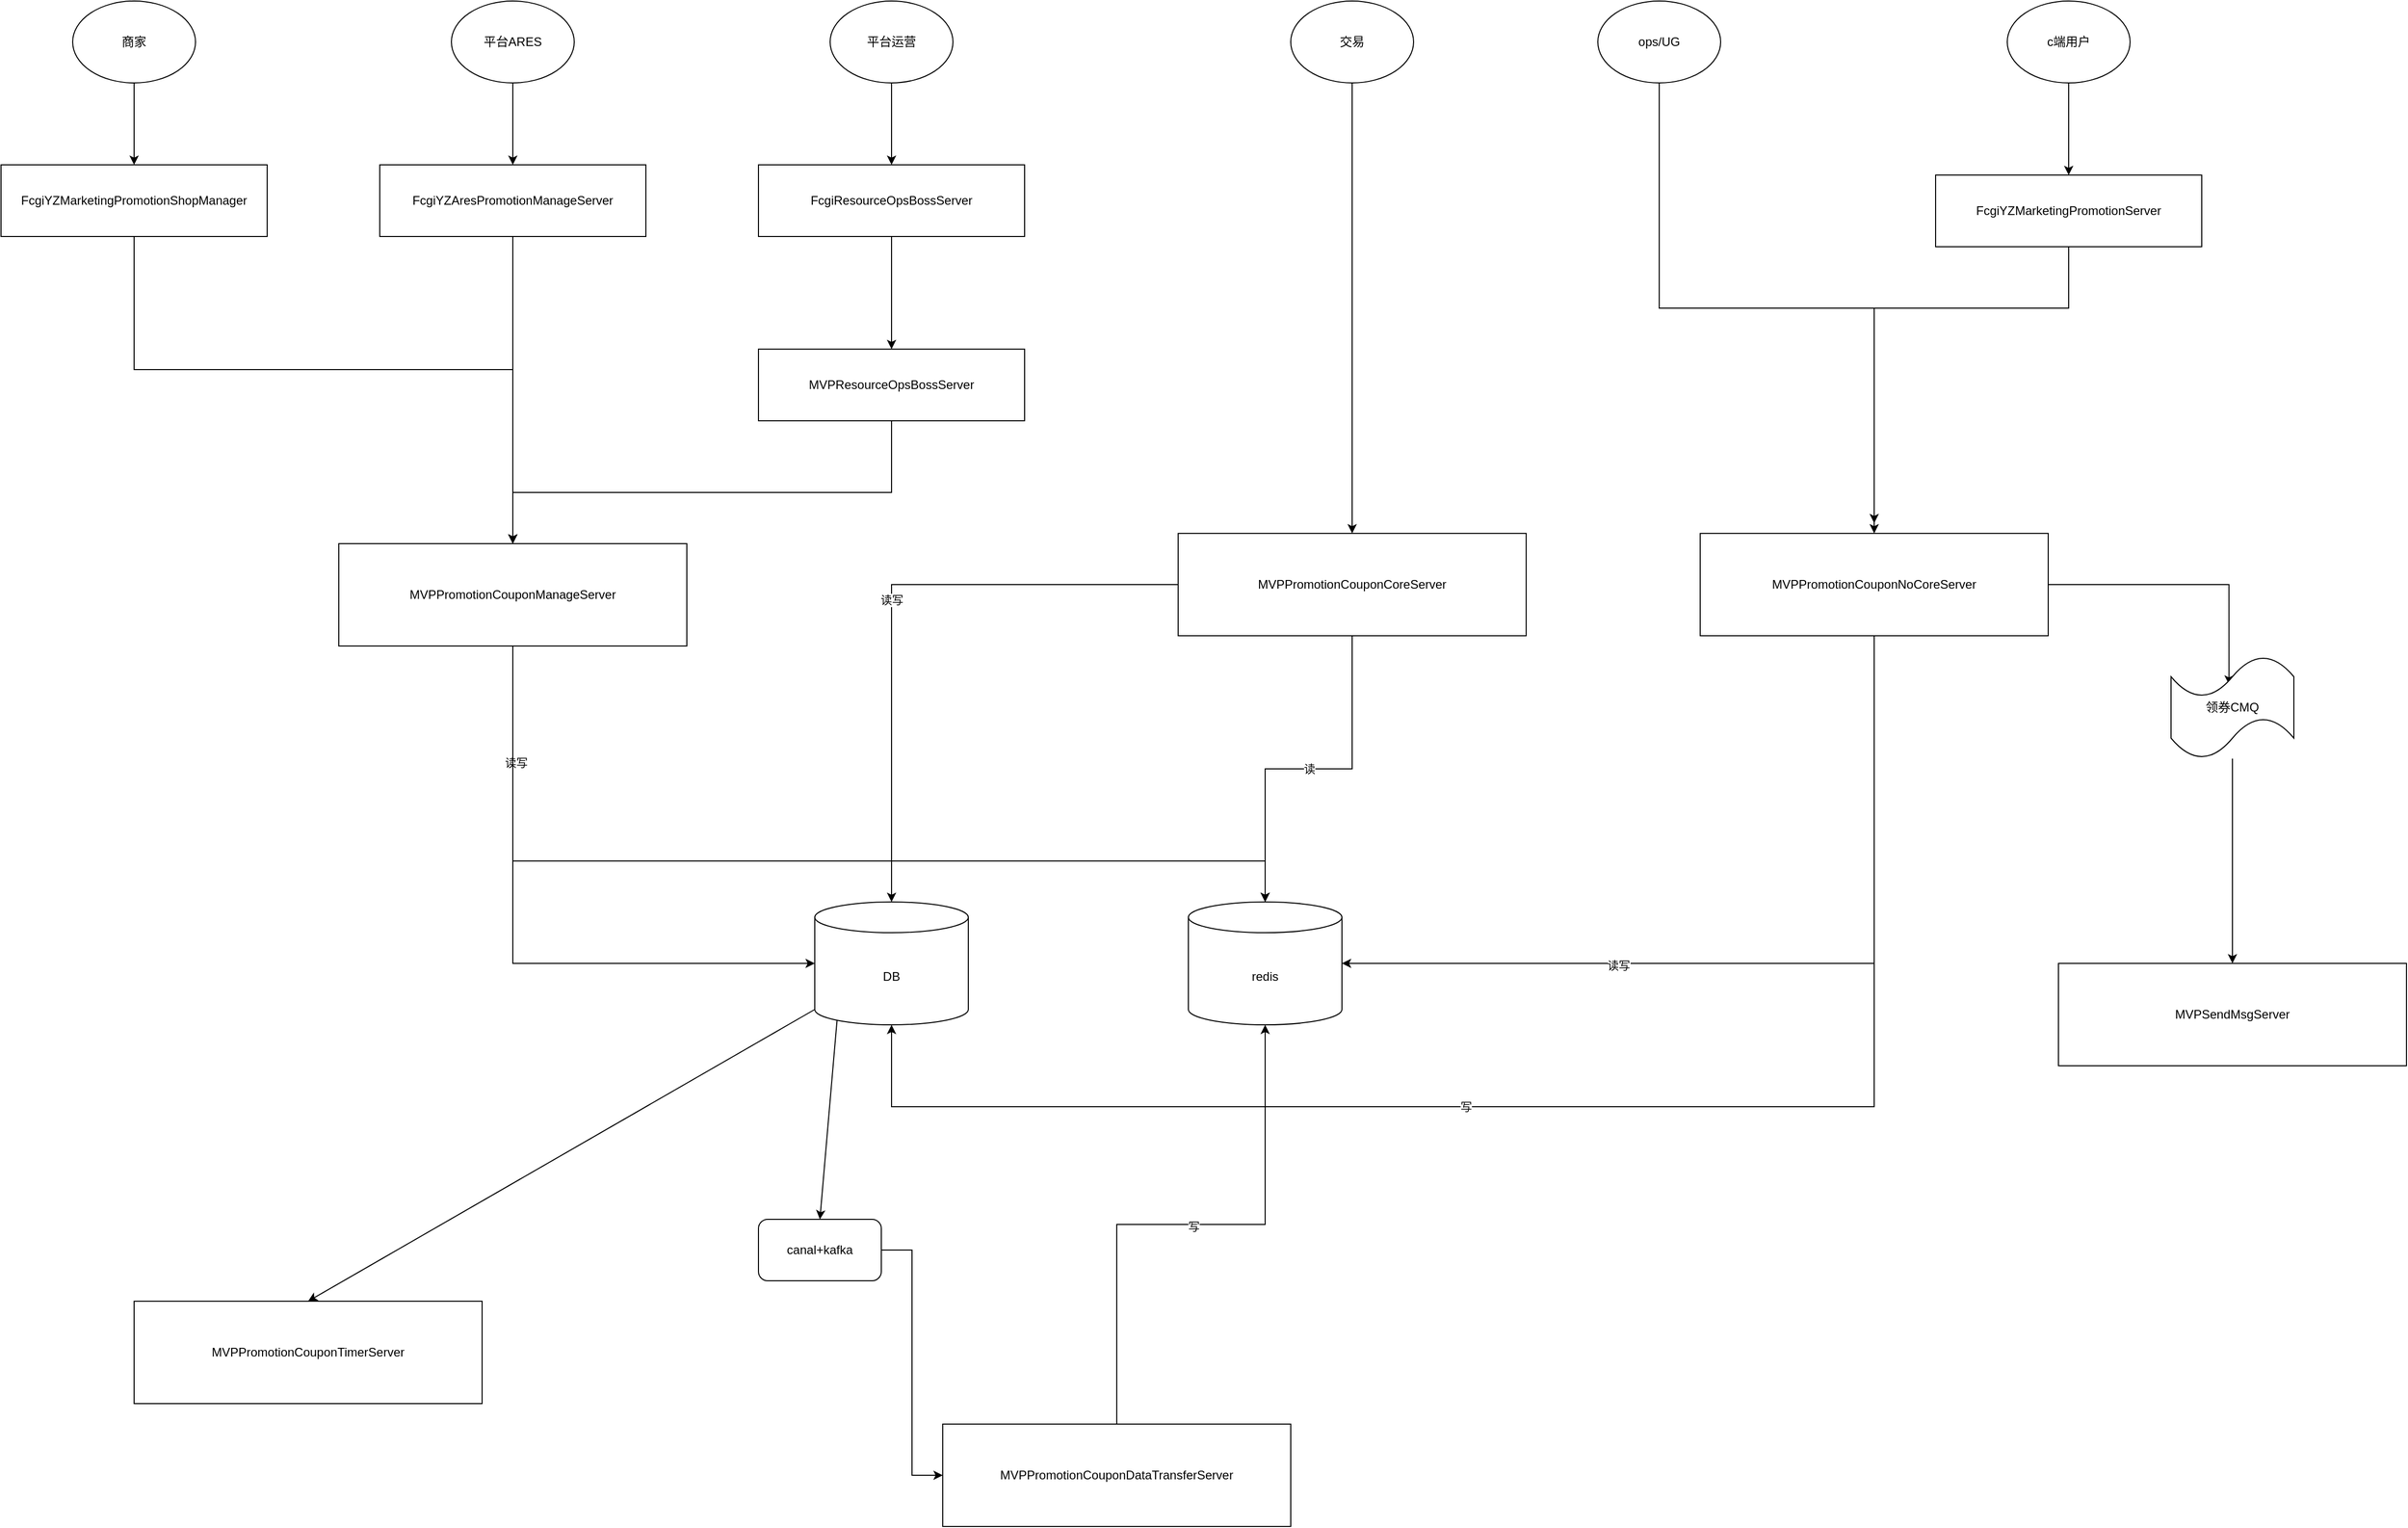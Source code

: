 <mxfile version="13.10.2" type="github">
  <diagram id="S-bVbZPN4BbvwkYWqwxk" name="Page-1">
    <mxGraphModel dx="5992" dy="3997" grid="1" gridSize="10" guides="1" tooltips="1" connect="1" arrows="1" fold="1" page="1" pageScale="1" pageWidth="827" pageHeight="1169" math="0" shadow="0">
      <root>
        <mxCell id="0" />
        <mxCell id="1" parent="0" />
        <mxCell id="nj5AoO-MpNhm7gpovx_Y-46" style="edgeStyle=orthogonalEdgeStyle;rounded=0;orthogonalLoop=1;jettySize=auto;html=1;" edge="1" parent="1" source="nj5AoO-MpNhm7gpovx_Y-2" target="nj5AoO-MpNhm7gpovx_Y-3">
          <mxGeometry relative="1" as="geometry" />
        </mxCell>
        <mxCell id="nj5AoO-MpNhm7gpovx_Y-2" value="FcgiResourceOpsBossServer" style="rounded=0;whiteSpace=wrap;html=1;" vertex="1" parent="1">
          <mxGeometry x="440" width="260" height="70" as="geometry" />
        </mxCell>
        <mxCell id="nj5AoO-MpNhm7gpovx_Y-49" style="edgeStyle=orthogonalEdgeStyle;rounded=0;orthogonalLoop=1;jettySize=auto;html=1;" edge="1" parent="1" source="nj5AoO-MpNhm7gpovx_Y-3">
          <mxGeometry relative="1" as="geometry">
            <mxPoint x="200" y="370" as="targetPoint" />
            <Array as="points">
              <mxPoint x="570" y="320" />
              <mxPoint x="200" y="320" />
            </Array>
          </mxGeometry>
        </mxCell>
        <mxCell id="nj5AoO-MpNhm7gpovx_Y-3" value="MVPResourceOpsBossServer" style="rounded=0;whiteSpace=wrap;html=1;" vertex="1" parent="1">
          <mxGeometry x="440" y="180" width="260" height="70" as="geometry" />
        </mxCell>
        <mxCell id="nj5AoO-MpNhm7gpovx_Y-23" style="edgeStyle=orthogonalEdgeStyle;rounded=0;orthogonalLoop=1;jettySize=auto;html=1;" edge="1" parent="1" source="nj5AoO-MpNhm7gpovx_Y-5" target="nj5AoO-MpNhm7gpovx_Y-21">
          <mxGeometry relative="1" as="geometry">
            <Array as="points">
              <mxPoint x="200" y="780" />
            </Array>
          </mxGeometry>
        </mxCell>
        <mxCell id="nj5AoO-MpNhm7gpovx_Y-27" value="读写" style="edgeLabel;html=1;align=center;verticalAlign=middle;resizable=0;points=[];" vertex="1" connectable="0" parent="nj5AoO-MpNhm7gpovx_Y-23">
          <mxGeometry x="-0.623" y="3" relative="1" as="geometry">
            <mxPoint as="offset" />
          </mxGeometry>
        </mxCell>
        <mxCell id="nj5AoO-MpNhm7gpovx_Y-28" style="edgeStyle=orthogonalEdgeStyle;rounded=0;orthogonalLoop=1;jettySize=auto;html=1;" edge="1" parent="1" source="nj5AoO-MpNhm7gpovx_Y-5" target="nj5AoO-MpNhm7gpovx_Y-22">
          <mxGeometry relative="1" as="geometry">
            <Array as="points">
              <mxPoint x="200" y="680" />
              <mxPoint x="935" y="680" />
            </Array>
          </mxGeometry>
        </mxCell>
        <mxCell id="nj5AoO-MpNhm7gpovx_Y-5" value="MVPPromotionCouponManageServer" style="rounded=0;whiteSpace=wrap;html=1;" vertex="1" parent="1">
          <mxGeometry x="30" y="370" width="340" height="100" as="geometry" />
        </mxCell>
        <mxCell id="nj5AoO-MpNhm7gpovx_Y-29" value="读写" style="edgeStyle=orthogonalEdgeStyle;rounded=0;orthogonalLoop=1;jettySize=auto;html=1;" edge="1" parent="1" source="nj5AoO-MpNhm7gpovx_Y-8" target="nj5AoO-MpNhm7gpovx_Y-21">
          <mxGeometry relative="1" as="geometry" />
        </mxCell>
        <mxCell id="nj5AoO-MpNhm7gpovx_Y-30" value="读" style="edgeStyle=orthogonalEdgeStyle;rounded=0;orthogonalLoop=1;jettySize=auto;html=1;" edge="1" parent="1" source="nj5AoO-MpNhm7gpovx_Y-8" target="nj5AoO-MpNhm7gpovx_Y-22">
          <mxGeometry relative="1" as="geometry" />
        </mxCell>
        <mxCell id="nj5AoO-MpNhm7gpovx_Y-8" value="MVPPromotionCouponCoreServer" style="rounded=0;whiteSpace=wrap;html=1;" vertex="1" parent="1">
          <mxGeometry x="850" y="360" width="340" height="100" as="geometry" />
        </mxCell>
        <mxCell id="nj5AoO-MpNhm7gpovx_Y-50" style="edgeStyle=orthogonalEdgeStyle;rounded=0;orthogonalLoop=1;jettySize=auto;html=1;entryX=0.5;entryY=0;entryDx=0;entryDy=0;" edge="1" parent="1" source="nj5AoO-MpNhm7gpovx_Y-9" target="nj5AoO-MpNhm7gpovx_Y-8">
          <mxGeometry relative="1" as="geometry" />
        </mxCell>
        <mxCell id="nj5AoO-MpNhm7gpovx_Y-9" value="交易" style="ellipse;whiteSpace=wrap;html=1;" vertex="1" parent="1">
          <mxGeometry x="960" y="-160" width="120" height="80" as="geometry" />
        </mxCell>
        <mxCell id="nj5AoO-MpNhm7gpovx_Y-45" style="edgeStyle=orthogonalEdgeStyle;rounded=0;orthogonalLoop=1;jettySize=auto;html=1;" edge="1" parent="1" source="nj5AoO-MpNhm7gpovx_Y-11" target="nj5AoO-MpNhm7gpovx_Y-2">
          <mxGeometry relative="1" as="geometry" />
        </mxCell>
        <mxCell id="nj5AoO-MpNhm7gpovx_Y-11" value="平台运营" style="ellipse;whiteSpace=wrap;html=1;" vertex="1" parent="1">
          <mxGeometry x="510" y="-160" width="120" height="80" as="geometry" />
        </mxCell>
        <mxCell id="nj5AoO-MpNhm7gpovx_Y-44" style="edgeStyle=orthogonalEdgeStyle;rounded=0;orthogonalLoop=1;jettySize=auto;html=1;entryX=0.5;entryY=0;entryDx=0;entryDy=0;" edge="1" parent="1" source="nj5AoO-MpNhm7gpovx_Y-12" target="nj5AoO-MpNhm7gpovx_Y-16">
          <mxGeometry relative="1" as="geometry" />
        </mxCell>
        <mxCell id="nj5AoO-MpNhm7gpovx_Y-12" value="平台ARES" style="ellipse;whiteSpace=wrap;html=1;" vertex="1" parent="1">
          <mxGeometry x="140" y="-160" width="120" height="80" as="geometry" />
        </mxCell>
        <mxCell id="nj5AoO-MpNhm7gpovx_Y-48" style="edgeStyle=orthogonalEdgeStyle;rounded=0;orthogonalLoop=1;jettySize=auto;html=1;entryX=0.5;entryY=0;entryDx=0;entryDy=0;" edge="1" parent="1" source="nj5AoO-MpNhm7gpovx_Y-13" target="nj5AoO-MpNhm7gpovx_Y-5">
          <mxGeometry relative="1" as="geometry">
            <Array as="points">
              <mxPoint x="-170" y="200" />
              <mxPoint x="200" y="200" />
            </Array>
          </mxGeometry>
        </mxCell>
        <mxCell id="nj5AoO-MpNhm7gpovx_Y-13" value="FcgiYZMarketingPromotionShopManager" style="rounded=0;whiteSpace=wrap;html=1;" vertex="1" parent="1">
          <mxGeometry x="-300" width="260" height="70" as="geometry" />
        </mxCell>
        <mxCell id="nj5AoO-MpNhm7gpovx_Y-51" style="edgeStyle=orthogonalEdgeStyle;rounded=0;orthogonalLoop=1;jettySize=auto;html=1;" edge="1" parent="1" source="nj5AoO-MpNhm7gpovx_Y-15" target="nj5AoO-MpNhm7gpovx_Y-18">
          <mxGeometry relative="1" as="geometry" />
        </mxCell>
        <mxCell id="nj5AoO-MpNhm7gpovx_Y-15" value="ops/UG" style="ellipse;whiteSpace=wrap;html=1;" vertex="1" parent="1">
          <mxGeometry x="1260" y="-160" width="120" height="80" as="geometry" />
        </mxCell>
        <mxCell id="nj5AoO-MpNhm7gpovx_Y-47" style="edgeStyle=orthogonalEdgeStyle;rounded=0;orthogonalLoop=1;jettySize=auto;html=1;entryX=0.5;entryY=0;entryDx=0;entryDy=0;" edge="1" parent="1" source="nj5AoO-MpNhm7gpovx_Y-16" target="nj5AoO-MpNhm7gpovx_Y-5">
          <mxGeometry relative="1" as="geometry" />
        </mxCell>
        <mxCell id="nj5AoO-MpNhm7gpovx_Y-16" value="FcgiYZAresPromotionManageServer" style="rounded=0;whiteSpace=wrap;html=1;" vertex="1" parent="1">
          <mxGeometry x="70" width="260" height="70" as="geometry" />
        </mxCell>
        <mxCell id="nj5AoO-MpNhm7gpovx_Y-43" style="edgeStyle=orthogonalEdgeStyle;rounded=0;orthogonalLoop=1;jettySize=auto;html=1;" edge="1" parent="1" source="nj5AoO-MpNhm7gpovx_Y-17" target="nj5AoO-MpNhm7gpovx_Y-13">
          <mxGeometry relative="1" as="geometry" />
        </mxCell>
        <mxCell id="nj5AoO-MpNhm7gpovx_Y-17" value="商家" style="ellipse;whiteSpace=wrap;html=1;" vertex="1" parent="1">
          <mxGeometry x="-230" y="-160" width="120" height="80" as="geometry" />
        </mxCell>
        <mxCell id="nj5AoO-MpNhm7gpovx_Y-31" style="edgeStyle=orthogonalEdgeStyle;rounded=0;orthogonalLoop=1;jettySize=auto;html=1;" edge="1" parent="1" source="nj5AoO-MpNhm7gpovx_Y-18" target="nj5AoO-MpNhm7gpovx_Y-21">
          <mxGeometry relative="1" as="geometry">
            <Array as="points">
              <mxPoint x="1530" y="920" />
              <mxPoint x="570" y="920" />
            </Array>
          </mxGeometry>
        </mxCell>
        <mxCell id="nj5AoO-MpNhm7gpovx_Y-32" value="写" style="edgeLabel;html=1;align=center;verticalAlign=middle;resizable=0;points=[];" vertex="1" connectable="0" parent="nj5AoO-MpNhm7gpovx_Y-31">
          <mxGeometry x="0.145" relative="1" as="geometry">
            <mxPoint as="offset" />
          </mxGeometry>
        </mxCell>
        <mxCell id="nj5AoO-MpNhm7gpovx_Y-33" style="edgeStyle=orthogonalEdgeStyle;rounded=0;orthogonalLoop=1;jettySize=auto;html=1;" edge="1" parent="1" source="nj5AoO-MpNhm7gpovx_Y-18" target="nj5AoO-MpNhm7gpovx_Y-22">
          <mxGeometry relative="1" as="geometry">
            <Array as="points">
              <mxPoint x="1530" y="780" />
            </Array>
          </mxGeometry>
        </mxCell>
        <mxCell id="nj5AoO-MpNhm7gpovx_Y-34" value="读写" style="edgeLabel;html=1;align=center;verticalAlign=middle;resizable=0;points=[];" vertex="1" connectable="0" parent="nj5AoO-MpNhm7gpovx_Y-33">
          <mxGeometry x="0.357" y="2" relative="1" as="geometry">
            <mxPoint as="offset" />
          </mxGeometry>
        </mxCell>
        <mxCell id="nj5AoO-MpNhm7gpovx_Y-58" style="edgeStyle=orthogonalEdgeStyle;rounded=0;orthogonalLoop=1;jettySize=auto;html=1;entryX=0.472;entryY=0.277;entryDx=0;entryDy=0;entryPerimeter=0;" edge="1" parent="1" source="nj5AoO-MpNhm7gpovx_Y-18" target="nj5AoO-MpNhm7gpovx_Y-57">
          <mxGeometry relative="1" as="geometry" />
        </mxCell>
        <mxCell id="nj5AoO-MpNhm7gpovx_Y-18" value="MVPPromotionCouponNoCoreServer" style="rounded=0;whiteSpace=wrap;html=1;" vertex="1" parent="1">
          <mxGeometry x="1360" y="360" width="340" height="100" as="geometry" />
        </mxCell>
        <mxCell id="nj5AoO-MpNhm7gpovx_Y-53" style="edgeStyle=orthogonalEdgeStyle;rounded=0;orthogonalLoop=1;jettySize=auto;html=1;" edge="1" parent="1" source="nj5AoO-MpNhm7gpovx_Y-19">
          <mxGeometry relative="1" as="geometry">
            <mxPoint x="1530" y="350" as="targetPoint" />
            <Array as="points">
              <mxPoint x="1720" y="140" />
              <mxPoint x="1530" y="140" />
            </Array>
          </mxGeometry>
        </mxCell>
        <mxCell id="nj5AoO-MpNhm7gpovx_Y-19" value="FcgiYZMarketingPromotionServer" style="rounded=0;whiteSpace=wrap;html=1;" vertex="1" parent="1">
          <mxGeometry x="1590" y="10" width="260" height="70" as="geometry" />
        </mxCell>
        <mxCell id="nj5AoO-MpNhm7gpovx_Y-52" style="edgeStyle=orthogonalEdgeStyle;rounded=0;orthogonalLoop=1;jettySize=auto;html=1;" edge="1" parent="1" source="nj5AoO-MpNhm7gpovx_Y-20" target="nj5AoO-MpNhm7gpovx_Y-19">
          <mxGeometry relative="1" as="geometry" />
        </mxCell>
        <mxCell id="nj5AoO-MpNhm7gpovx_Y-20" value="c端用户" style="ellipse;whiteSpace=wrap;html=1;" vertex="1" parent="1">
          <mxGeometry x="1660" y="-160" width="120" height="80" as="geometry" />
        </mxCell>
        <mxCell id="nj5AoO-MpNhm7gpovx_Y-21" value="DB" style="shape=cylinder3;whiteSpace=wrap;html=1;boundedLbl=1;backgroundOutline=1;size=15;" vertex="1" parent="1">
          <mxGeometry x="495" y="720" width="150" height="120" as="geometry" />
        </mxCell>
        <mxCell id="nj5AoO-MpNhm7gpovx_Y-22" value="redis" style="shape=cylinder3;whiteSpace=wrap;html=1;boundedLbl=1;backgroundOutline=1;size=15;" vertex="1" parent="1">
          <mxGeometry x="860" y="720" width="150" height="120" as="geometry" />
        </mxCell>
        <mxCell id="nj5AoO-MpNhm7gpovx_Y-40" style="edgeStyle=orthogonalEdgeStyle;rounded=0;orthogonalLoop=1;jettySize=auto;html=1;entryX=0.5;entryY=1;entryDx=0;entryDy=0;entryPerimeter=0;" edge="1" parent="1" source="nj5AoO-MpNhm7gpovx_Y-35" target="nj5AoO-MpNhm7gpovx_Y-22">
          <mxGeometry relative="1" as="geometry" />
        </mxCell>
        <mxCell id="nj5AoO-MpNhm7gpovx_Y-41" value="写" style="edgeLabel;html=1;align=center;verticalAlign=middle;resizable=0;points=[];" vertex="1" connectable="0" parent="nj5AoO-MpNhm7gpovx_Y-40">
          <mxGeometry x="0.009" y="-2" relative="1" as="geometry">
            <mxPoint as="offset" />
          </mxGeometry>
        </mxCell>
        <mxCell id="nj5AoO-MpNhm7gpovx_Y-35" value="MVPPromotionCouponDataTransferServer" style="rounded=0;whiteSpace=wrap;html=1;" vertex="1" parent="1">
          <mxGeometry x="620" y="1230" width="340" height="100" as="geometry" />
        </mxCell>
        <mxCell id="nj5AoO-MpNhm7gpovx_Y-39" style="edgeStyle=orthogonalEdgeStyle;rounded=0;orthogonalLoop=1;jettySize=auto;html=1;entryX=0;entryY=0.5;entryDx=0;entryDy=0;" edge="1" parent="1" source="nj5AoO-MpNhm7gpovx_Y-36" target="nj5AoO-MpNhm7gpovx_Y-35">
          <mxGeometry relative="1" as="geometry" />
        </mxCell>
        <mxCell id="nj5AoO-MpNhm7gpovx_Y-36" value="canal+kafka" style="rounded=1;whiteSpace=wrap;html=1;" vertex="1" parent="1">
          <mxGeometry x="440" y="1030" width="120" height="60" as="geometry" />
        </mxCell>
        <mxCell id="nj5AoO-MpNhm7gpovx_Y-38" value="" style="endArrow=classic;html=1;exitX=0.145;exitY=1;exitDx=0;exitDy=-4.35;exitPerimeter=0;" edge="1" parent="1" source="nj5AoO-MpNhm7gpovx_Y-21">
          <mxGeometry width="50" height="50" relative="1" as="geometry">
            <mxPoint x="970" y="1070" as="sourcePoint" />
            <mxPoint x="500" y="1030" as="targetPoint" />
          </mxGeometry>
        </mxCell>
        <mxCell id="nj5AoO-MpNhm7gpovx_Y-54" value="MVPPromotionCouponTimerServer" style="rounded=0;whiteSpace=wrap;html=1;" vertex="1" parent="1">
          <mxGeometry x="-170" y="1110" width="340" height="100" as="geometry" />
        </mxCell>
        <mxCell id="nj5AoO-MpNhm7gpovx_Y-55" value="" style="endArrow=classic;html=1;exitX=0;exitY=1;exitDx=0;exitDy=-15;exitPerimeter=0;entryX=0.5;entryY=0;entryDx=0;entryDy=0;" edge="1" parent="1" source="nj5AoO-MpNhm7gpovx_Y-21" target="nj5AoO-MpNhm7gpovx_Y-54">
          <mxGeometry width="50" height="50" relative="1" as="geometry">
            <mxPoint x="526.75" y="845.65" as="sourcePoint" />
            <mxPoint x="510" y="1040" as="targetPoint" />
          </mxGeometry>
        </mxCell>
        <mxCell id="nj5AoO-MpNhm7gpovx_Y-56" value="MVPSendMsgServer" style="rounded=0;whiteSpace=wrap;html=1;" vertex="1" parent="1">
          <mxGeometry x="1710" y="780" width="340" height="100" as="geometry" />
        </mxCell>
        <mxCell id="nj5AoO-MpNhm7gpovx_Y-59" style="edgeStyle=orthogonalEdgeStyle;rounded=0;orthogonalLoop=1;jettySize=auto;html=1;" edge="1" parent="1" source="nj5AoO-MpNhm7gpovx_Y-57" target="nj5AoO-MpNhm7gpovx_Y-56">
          <mxGeometry relative="1" as="geometry" />
        </mxCell>
        <mxCell id="nj5AoO-MpNhm7gpovx_Y-57" value="领券CMQ" style="shape=tape;whiteSpace=wrap;html=1;" vertex="1" parent="1">
          <mxGeometry x="1820" y="480" width="120" height="100" as="geometry" />
        </mxCell>
      </root>
    </mxGraphModel>
  </diagram>
</mxfile>
